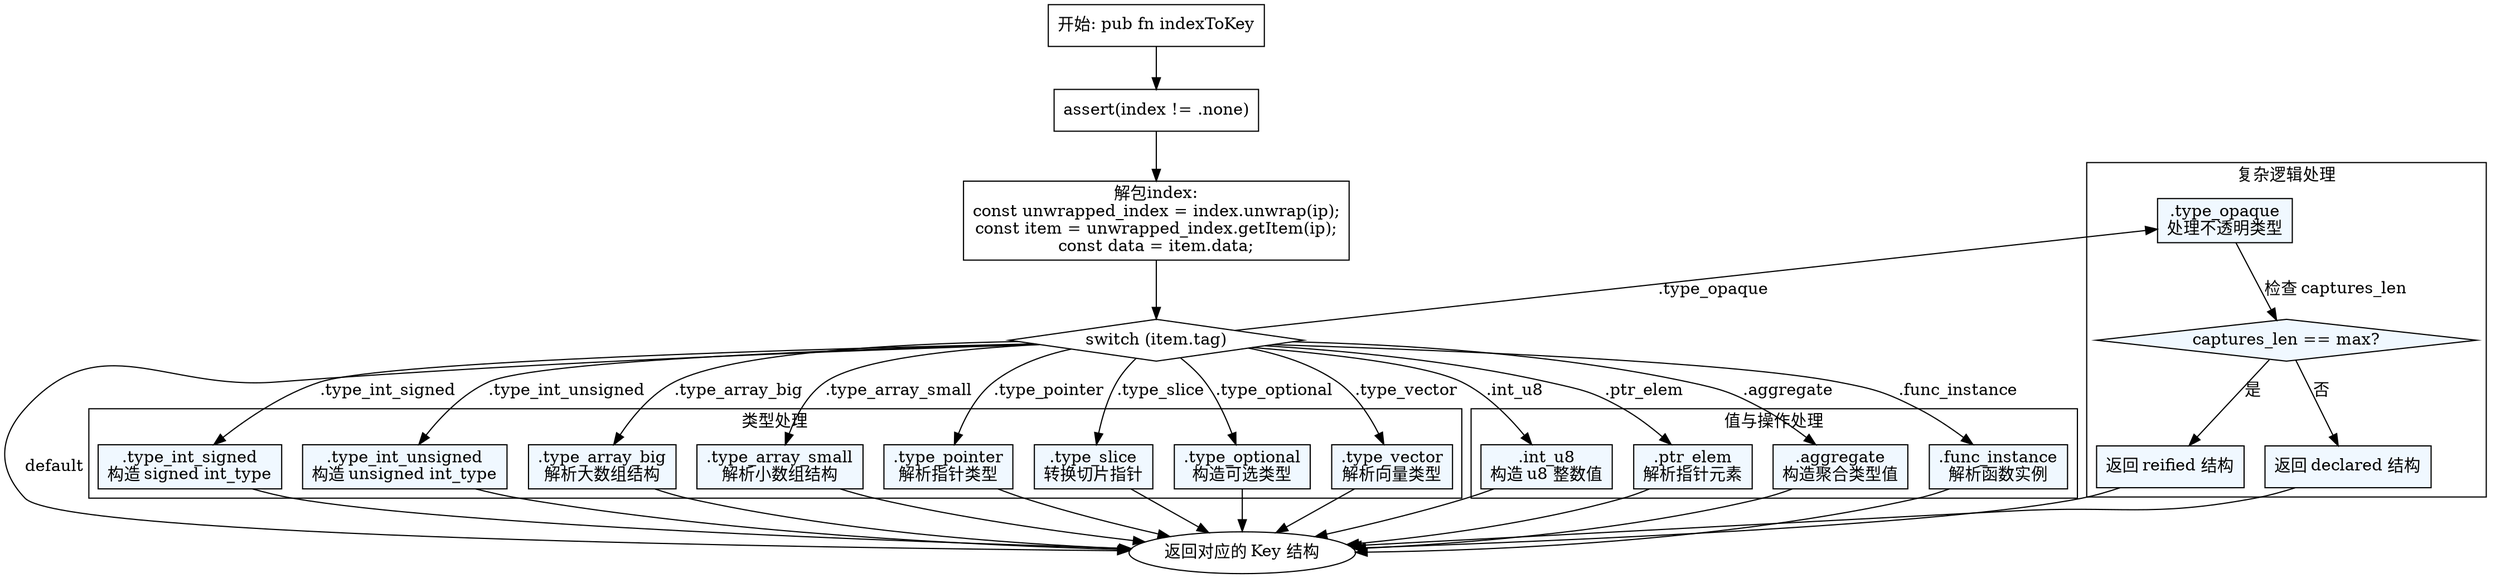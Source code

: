 
digraph {
    rankdir=TB;
    node [shape=rectangle];
    start [label="开始: pub fn indexToKey"];
    assert [label="assert(index != .none)"];
    unwrap [label="解包index:\nconst unwrapped_index = index.unwrap(ip);\nconst item = unwrapped_index.getItem(ip);\nconst data = item.data;"];
    switch [label="switch (item.tag)", shape=diamond];
    end [label="返回对应的 Key 结构", shape=ellipse];

    // 基本流程连接
    start -> assert -> unwrap -> switch;
    switch -> end [label="default"]; // 其他未显式处理的 case（如 .removed 触发 unreachable）

    // 定义各个 case 的处理节点并连接
    node [style="filled", fillcolor="#F0F8FF"]; // 统一节点样式

    // 类型相关 case
    subgraph cluster_types {
        label="类型处理";
        type_int_signed [label=".type_int_signed\n构造 signed int_type"];
        type_int_unsigned [label=".type_int_unsigned\n构造 unsigned int_type"];
        type_array_big [label=".type_array_big\n解析大数组结构"];
        type_array_small [label=".type_array_small\n解析小数组结构"];
        type_pointer [label=".type_pointer\n解析指针类型"];
        type_slice [label=".type_slice\n转换切片指针"];
        type_optional [label=".type_optional\n构造可选类型"];
        type_vector [label=".type_vector\n解析向量类型"];
        // 其他类型相关的 case...
    }

    // 值与操作相关 case
    subgraph cluster_values {
        label="值与操作处理";
        int_u8 [label=".int_u8\n构造 u8 整数值"];
        ptr_elem [label=".ptr_elem\n解析指针元素"];
        aggregate [label=".aggregate\n构造聚合类型值"];
        func_instance [label=".func_instance\n解析函数实例"];
        // 其他值与操作相关的 case...
    }

    // 复杂逻辑 case（带子判断）
    subgraph cluster_complex {
        label="复杂逻辑处理";
        type_opaque [label=".type_opaque\n处理不透明类型"];
        type_opaque -> type_opaque_if [label="检查 captures_len"];
        type_opaque_if [label="captures_len == max?", shape=diamond];
        type_opaque_if -> type_opaque_reified [label="是"];
        type_opaque_if -> type_opaque_declared [label="否"];
        type_opaque_reified [label="返回 reified 结构"];
        type_opaque_declared [label="返回 declared 结构"];
    }

    // 连接所有 case 到结束节点
    type_int_signed -> end;
    type_int_unsigned -> end;
    type_array_big -> end;
    type_array_small -> end;
    type_pointer -> end;
    type_slice -> end;
    type_optional -> end;
    type_vector -> end;
    int_u8 -> end;
    ptr_elem -> end;
    aggregate -> end;
    func_instance -> end;
    type_opaque_reified -> end;
    type_opaque_declared -> end;

    // Switch 到各个子流程的连接
    switch -> type_int_signed [label=".type_int_signed"];
    switch -> type_int_unsigned [label=".type_int_unsigned"];
    switch -> type_array_big [label=".type_array_big"];
    switch -> type_array_small [label=".type_array_small"];
    switch -> type_pointer [label=".type_pointer"];
    switch -> type_slice [label=".type_slice"];
    switch -> type_optional [label=".type_optional"];
    switch -> type_vector [label=".type_vector"];
    switch -> int_u8 [label=".int_u8"];
    switch -> ptr_elem [label=".ptr_elem"];
    switch -> aggregate [label=".aggregate"];
    switch -> func_instance [label=".func_instance"];
    switch -> type_opaque [label=".type_opaque"];
}
